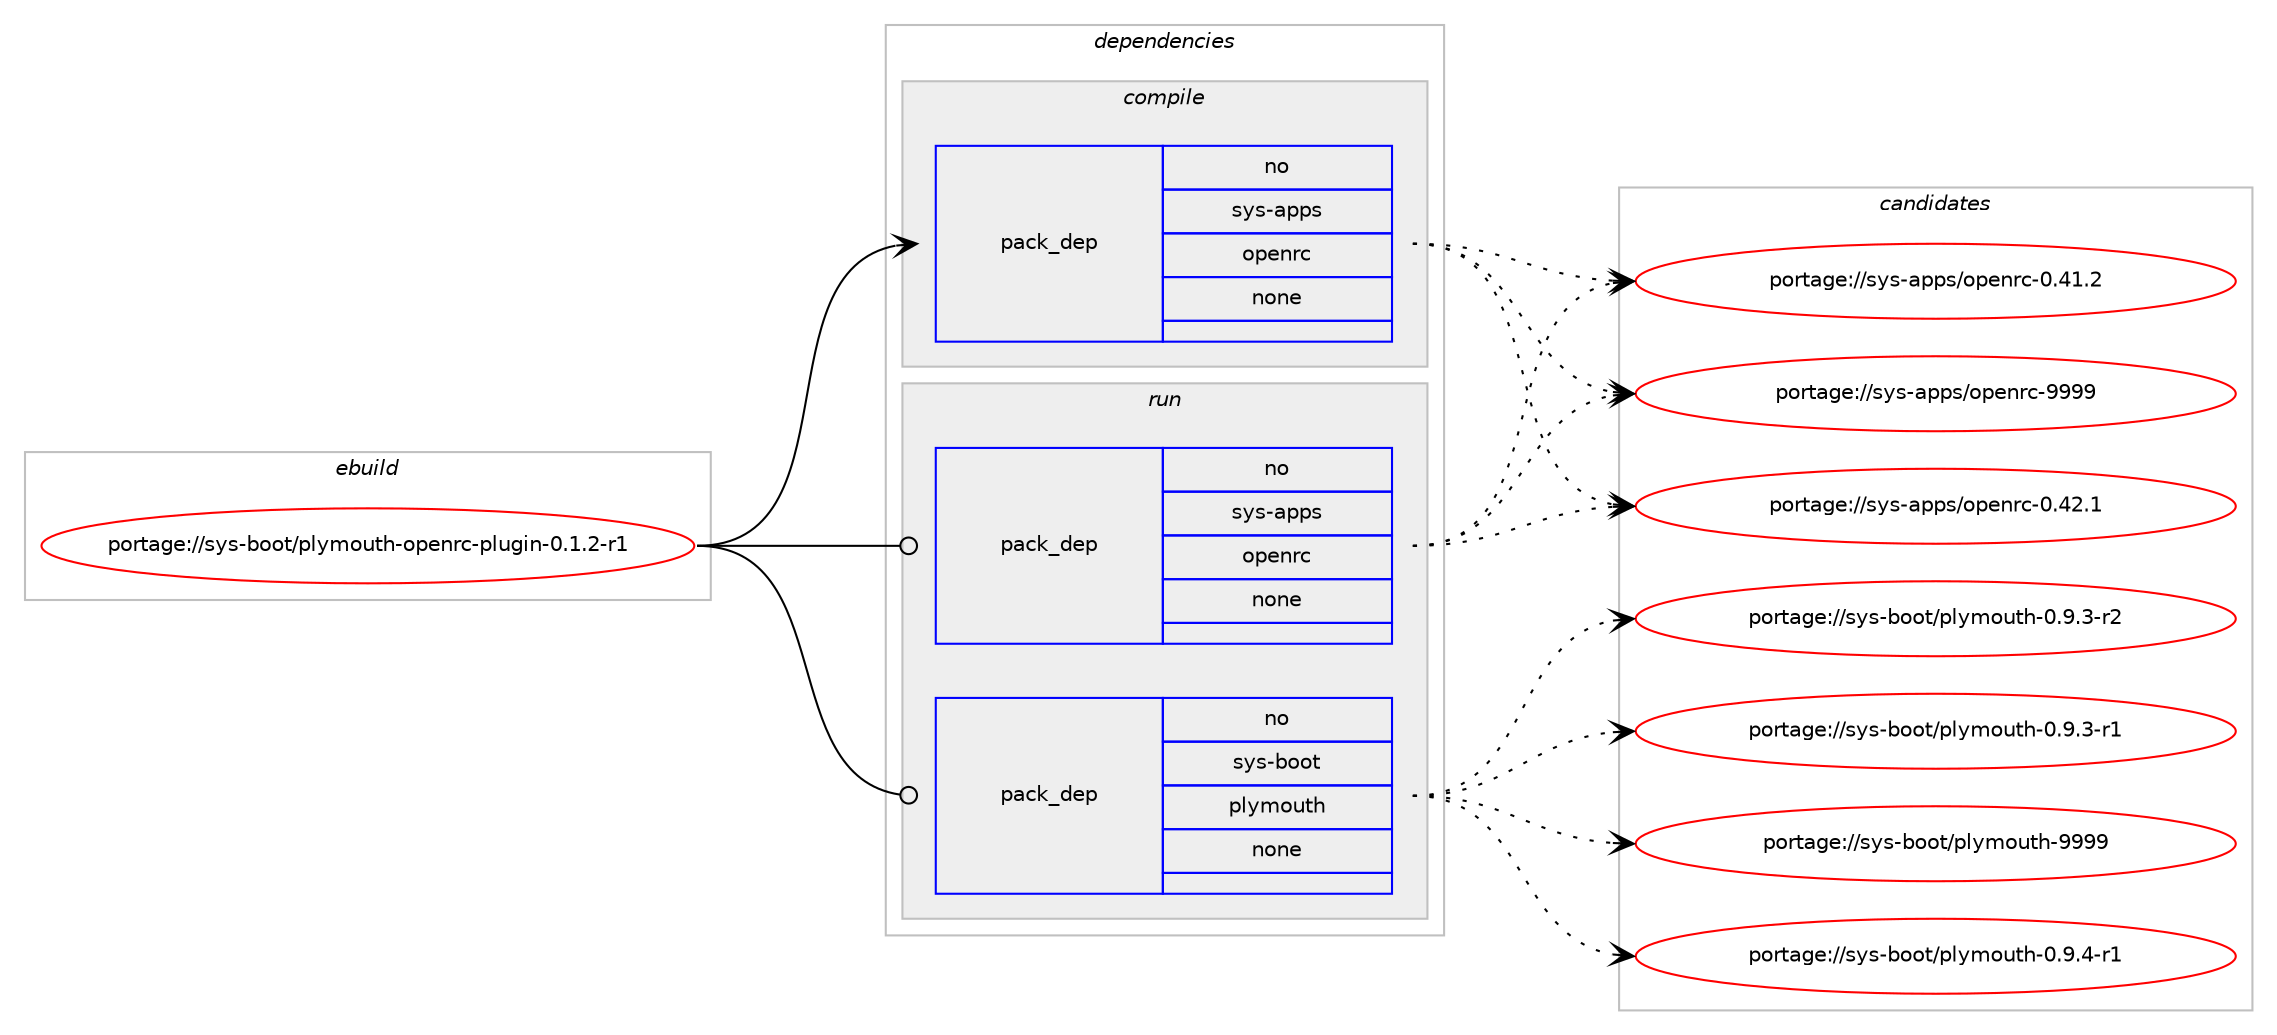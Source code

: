 digraph prolog {

# *************
# Graph options
# *************

newrank=true;
concentrate=true;
compound=true;
graph [rankdir=LR,fontname=Helvetica,fontsize=10,ranksep=1.5];#, ranksep=2.5, nodesep=0.2];
edge  [arrowhead=vee];
node  [fontname=Helvetica,fontsize=10];

# **********
# The ebuild
# **********

subgraph cluster_leftcol {
color=gray;
rank=same;
label=<<i>ebuild</i>>;
id [label="portage://sys-boot/plymouth-openrc-plugin-0.1.2-r1", color=red, width=4, href="../sys-boot/plymouth-openrc-plugin-0.1.2-r1.svg"];
}

# ****************
# The dependencies
# ****************

subgraph cluster_midcol {
color=gray;
label=<<i>dependencies</i>>;
subgraph cluster_compile {
fillcolor="#eeeeee";
style=filled;
label=<<i>compile</i>>;
subgraph pack345 {
dependency453 [label=<<TABLE BORDER="0" CELLBORDER="1" CELLSPACING="0" CELLPADDING="4" WIDTH="220"><TR><TD ROWSPAN="6" CELLPADDING="30">pack_dep</TD></TR><TR><TD WIDTH="110">no</TD></TR><TR><TD>sys-apps</TD></TR><TR><TD>openrc</TD></TR><TR><TD>none</TD></TR><TR><TD></TD></TR></TABLE>>, shape=none, color=blue];
}
id:e -> dependency453:w [weight=20,style="solid",arrowhead="vee"];
}
subgraph cluster_compileandrun {
fillcolor="#eeeeee";
style=filled;
label=<<i>compile and run</i>>;
}
subgraph cluster_run {
fillcolor="#eeeeee";
style=filled;
label=<<i>run</i>>;
subgraph pack346 {
dependency454 [label=<<TABLE BORDER="0" CELLBORDER="1" CELLSPACING="0" CELLPADDING="4" WIDTH="220"><TR><TD ROWSPAN="6" CELLPADDING="30">pack_dep</TD></TR><TR><TD WIDTH="110">no</TD></TR><TR><TD>sys-apps</TD></TR><TR><TD>openrc</TD></TR><TR><TD>none</TD></TR><TR><TD></TD></TR></TABLE>>, shape=none, color=blue];
}
id:e -> dependency454:w [weight=20,style="solid",arrowhead="odot"];
subgraph pack347 {
dependency455 [label=<<TABLE BORDER="0" CELLBORDER="1" CELLSPACING="0" CELLPADDING="4" WIDTH="220"><TR><TD ROWSPAN="6" CELLPADDING="30">pack_dep</TD></TR><TR><TD WIDTH="110">no</TD></TR><TR><TD>sys-boot</TD></TR><TR><TD>plymouth</TD></TR><TR><TD>none</TD></TR><TR><TD></TD></TR></TABLE>>, shape=none, color=blue];
}
id:e -> dependency455:w [weight=20,style="solid",arrowhead="odot"];
}
}

# **************
# The candidates
# **************

subgraph cluster_choices {
rank=same;
color=gray;
label=<<i>candidates</i>>;

subgraph choice345 {
color=black;
nodesep=1;
choiceportage115121115459711211211547111112101110114994557575757 [label="portage://sys-apps/openrc-9999", color=red, width=4,href="../sys-apps/openrc-9999.svg"];
choiceportage1151211154597112112115471111121011101149945484652504649 [label="portage://sys-apps/openrc-0.42.1", color=red, width=4,href="../sys-apps/openrc-0.42.1.svg"];
choiceportage1151211154597112112115471111121011101149945484652494650 [label="portage://sys-apps/openrc-0.41.2", color=red, width=4,href="../sys-apps/openrc-0.41.2.svg"];
dependency453:e -> choiceportage115121115459711211211547111112101110114994557575757:w [style=dotted,weight="100"];
dependency453:e -> choiceportage1151211154597112112115471111121011101149945484652504649:w [style=dotted,weight="100"];
dependency453:e -> choiceportage1151211154597112112115471111121011101149945484652494650:w [style=dotted,weight="100"];
}
subgraph choice346 {
color=black;
nodesep=1;
choiceportage115121115459711211211547111112101110114994557575757 [label="portage://sys-apps/openrc-9999", color=red, width=4,href="../sys-apps/openrc-9999.svg"];
choiceportage1151211154597112112115471111121011101149945484652504649 [label="portage://sys-apps/openrc-0.42.1", color=red, width=4,href="../sys-apps/openrc-0.42.1.svg"];
choiceportage1151211154597112112115471111121011101149945484652494650 [label="portage://sys-apps/openrc-0.41.2", color=red, width=4,href="../sys-apps/openrc-0.41.2.svg"];
dependency454:e -> choiceportage115121115459711211211547111112101110114994557575757:w [style=dotted,weight="100"];
dependency454:e -> choiceportage1151211154597112112115471111121011101149945484652504649:w [style=dotted,weight="100"];
dependency454:e -> choiceportage1151211154597112112115471111121011101149945484652494650:w [style=dotted,weight="100"];
}
subgraph choice347 {
color=black;
nodesep=1;
choiceportage1151211154598111111116471121081211091111171161044557575757 [label="portage://sys-boot/plymouth-9999", color=red, width=4,href="../sys-boot/plymouth-9999.svg"];
choiceportage1151211154598111111116471121081211091111171161044548465746524511449 [label="portage://sys-boot/plymouth-0.9.4-r1", color=red, width=4,href="../sys-boot/plymouth-0.9.4-r1.svg"];
choiceportage1151211154598111111116471121081211091111171161044548465746514511450 [label="portage://sys-boot/plymouth-0.9.3-r2", color=red, width=4,href="../sys-boot/plymouth-0.9.3-r2.svg"];
choiceportage1151211154598111111116471121081211091111171161044548465746514511449 [label="portage://sys-boot/plymouth-0.9.3-r1", color=red, width=4,href="../sys-boot/plymouth-0.9.3-r1.svg"];
dependency455:e -> choiceportage1151211154598111111116471121081211091111171161044557575757:w [style=dotted,weight="100"];
dependency455:e -> choiceportage1151211154598111111116471121081211091111171161044548465746524511449:w [style=dotted,weight="100"];
dependency455:e -> choiceportage1151211154598111111116471121081211091111171161044548465746514511450:w [style=dotted,weight="100"];
dependency455:e -> choiceportage1151211154598111111116471121081211091111171161044548465746514511449:w [style=dotted,weight="100"];
}
}

}
